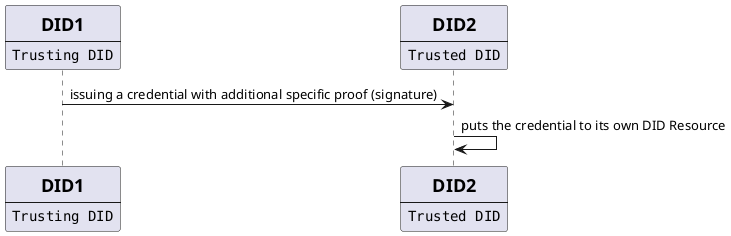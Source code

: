 @startuml
    participant DID1 [
        =DID1
        ----
        ""Trusting DID""
    ]
    
    participant DID2 [
        =DID2
        ----
        ""Trusted DID""
    ]
    
    DID1 -> DID2: issuing a credential with additional specific proof (signature)
    DID2 -> DID2: puts the credential to its own DID Resource
@enduml